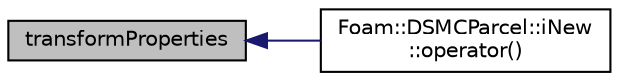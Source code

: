 digraph "transformProperties"
{
  bgcolor="transparent";
  edge [fontname="Helvetica",fontsize="10",labelfontname="Helvetica",labelfontsize="10"];
  node [fontname="Helvetica",fontsize="10",shape=record];
  rankdir="LR";
  Node490 [label="transformProperties",height=0.2,width=0.4,color="black", fillcolor="grey75", style="filled", fontcolor="black"];
  Node490 -> Node491 [dir="back",color="midnightblue",fontsize="10",style="solid",fontname="Helvetica"];
  Node491 [label="Foam::DSMCParcel::iNew\l::operator()",height=0.2,width=0.4,color="black",URL="$a24829.html#aa50236f85578b0659d3234e347f5cc68"];
}
